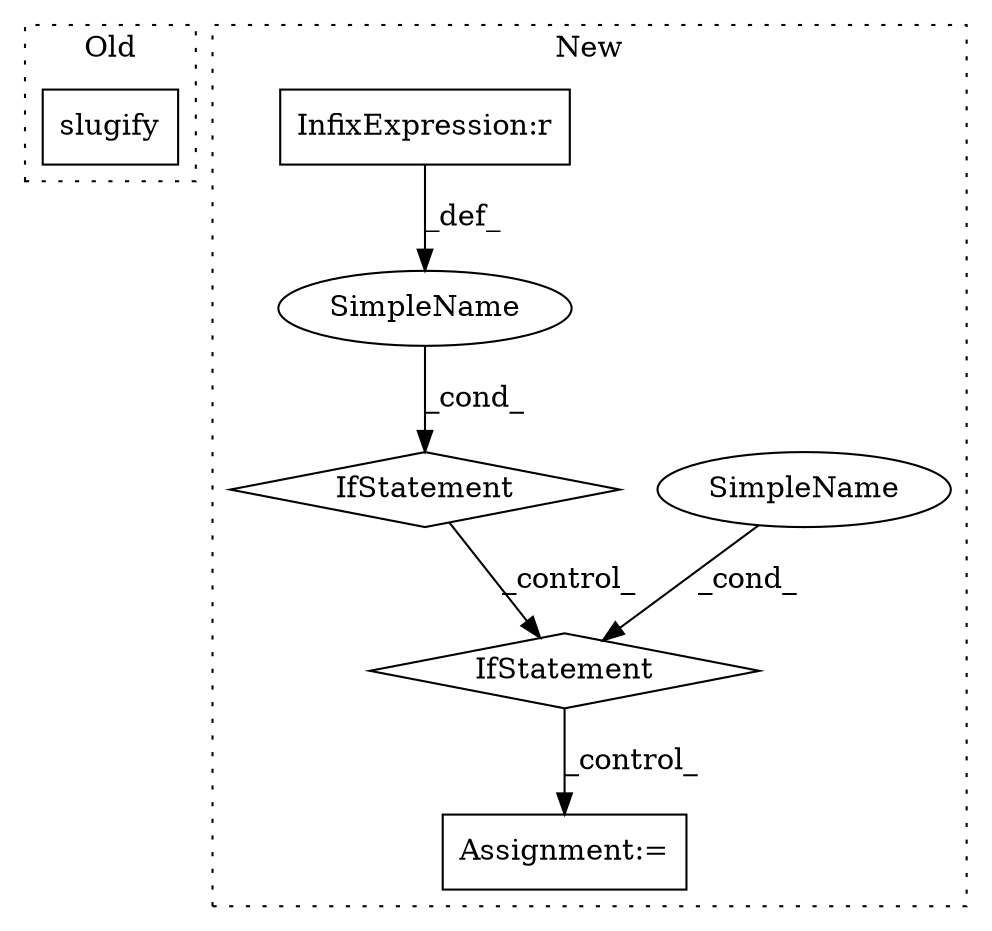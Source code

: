 digraph G {
subgraph cluster0 {
1 [label="slugify" a="32" s="3946,3963" l="8,1" shape="box"];
label = "Old";
style="dotted";
}
subgraph cluster1 {
2 [label="IfStatement" a="25" s="2071,2110" l="14,2" shape="diamond"];
3 [label="SimpleName" a="42" s="" l="" shape="ellipse"];
4 [label="Assignment:=" a="7" s="2136" l="1" shape="box"];
5 [label="SimpleName" a="42" s="" l="" shape="ellipse"];
6 [label="IfStatement" a="25" s="1931,1955" l="4,2" shape="diamond"];
7 [label="InfixExpression:r" a="27" s="1950" l="4" shape="box"];
label = "New";
style="dotted";
}
2 -> 4 [label="_control_"];
3 -> 2 [label="_cond_"];
5 -> 6 [label="_cond_"];
6 -> 2 [label="_control_"];
7 -> 5 [label="_def_"];
}